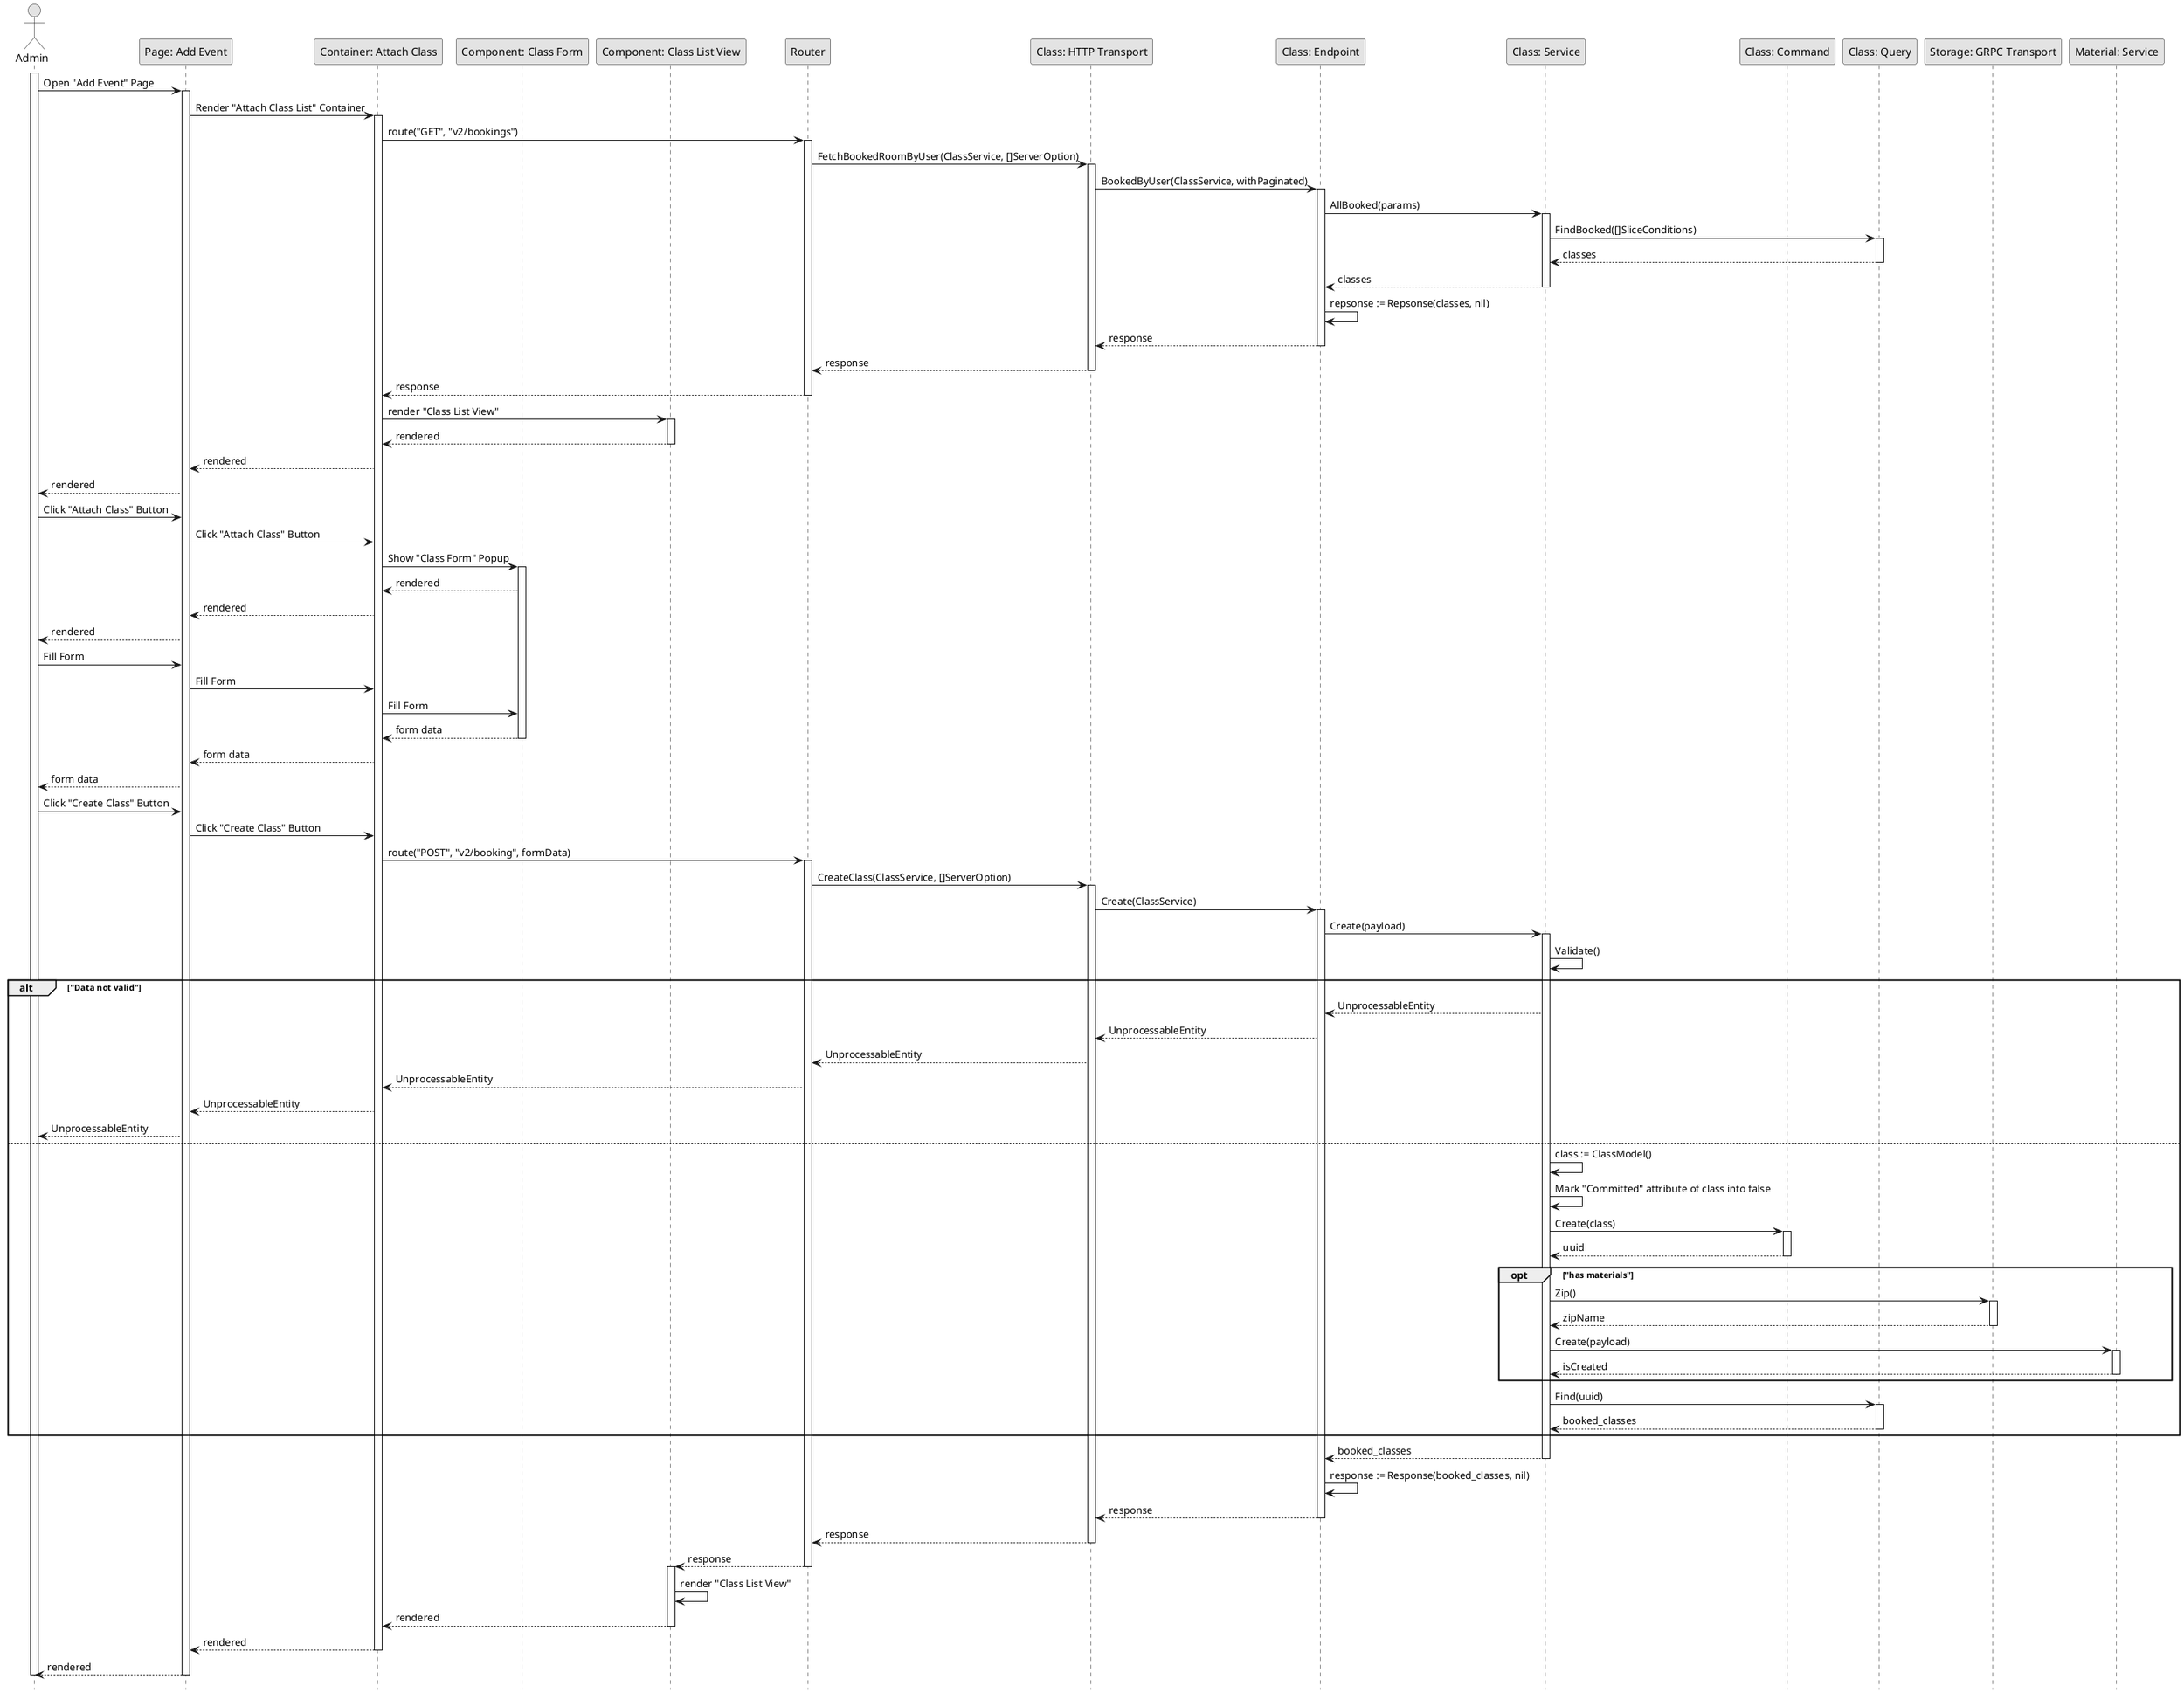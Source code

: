 @startuml BookingClass

skinparam Monochrome true
skinparam Shadowing false
hide footbox

actor Admin
participant "Page: Add Event" as AddEventPage
participant "Container: Attach Class" as AttachClassListContainer
participant "Component: Class Form" as ClassForm
participant "Component: Class List View" as ClassListView
participant "Router" as Router
participant "Class: HTTP Transport" as ClassHTTPTransport
participant "Class: Endpoint" as ClassEndpoint
participant "Class: Service" as ClassService
participant "Class: Command" as ClassCommand
participant "Class: Query" as ClassQuery
participant "Storage: GRPC Transport" as StorageGRPCTransport
participant "Material: Service" as MaterialService

activate Admin

Admin->AddEventPage: Open "Add Event" Page
activate AddEventPage
AddEventPage->AttachClassListContainer: Render "Attach Class List" Container
activate AttachClassListContainer
AttachClassListContainer->Router: route("GET", "v2/bookings")
activate Router
Router->ClassHTTPTransport: FetchBookedRoomByUser(ClassService, []ServerOption)
activate ClassHTTPTransport
ClassHTTPTransport->ClassEndpoint: BookedByUser(ClassService, withPaginated)
activate ClassEndpoint
ClassEndpoint->ClassService: AllBooked(params)

activate ClassService
ClassService->ClassQuery: FindBooked([]SliceConditions)
activate ClassQuery
ClassQuery-->ClassService: classes
deactivate ClassQuery
ClassService-->ClassEndpoint: classes
deactivate ClassService
ClassEndpoint->ClassEndpoint: repsonse := Repsonse(classes, nil)
ClassEndpoint-->ClassHTTPTransport: response
deactivate ClassEndpoint
ClassHTTPTransport-->Router: response
deactivate ClassHTTPTransport
Router-->AttachClassListContainer: response
deactivate Router
AttachClassListContainer->ClassListView: render "Class List View"
activate ClassListView
ClassListView-->AttachClassListContainer: rendered
deactivate ClassListView
AttachClassListContainer-->AddEventPage: rendered
AddEventPage-->Admin: rendered

Admin->AddEventPage: Click "Attach Class" Button
AddEventPage->AttachClassListContainer: Click "Attach Class" Button
AttachClassListContainer->ClassForm: Show "Class Form" Popup
activate ClassForm
ClassForm-->AttachClassListContainer: rendered
AttachClassListContainer-->AddEventPage: rendered
AddEventPage-->Admin: rendered

Admin->AddEventPage: Fill Form
AddEventPage->AttachClassListContainer: Fill Form
AttachClassListContainer->ClassForm: Fill Form
ClassForm-->AttachClassListContainer: form data
deactivate ClassForm
AttachClassListContainer-->AddEventPage: form data
AddEventPage-->Admin: form data

Admin->AddEventPage: Click "Create Class" Button
AddEventPage->AttachClassListContainer: Click "Create Class" Button
AttachClassListContainer->Router: route("POST", "v2/booking", formData)
activate Router
Router->ClassHTTPTransport: CreateClass(ClassService, []ServerOption)
activate ClassHTTPTransport
ClassHTTPTransport->ClassEndpoint: Create(ClassService)
activate ClassEndpoint
ClassEndpoint->ClassService: Create(payload)

activate ClassService
ClassService->ClassService: Validate()

alt "Data not valid"
    ClassService-->ClassEndpoint: UnprocessableEntity
    ClassEndpoint-->ClassHTTPTransport: UnprocessableEntity
    ClassHTTPTransport-->Router: UnprocessableEntity
    Router-->AttachClassListContainer: UnprocessableEntity
    AttachClassListContainer-->AddEventPage: UnprocessableEntity
    AddEventPage-->Admin: UnprocessableEntity
else
    ClassService->ClassService: class := ClassModel()
    ClassService->ClassService: Mark "Committed" attribute of class into false
    ClassService->ClassCommand: Create(class)
    activate ClassCommand
    ClassCommand-->ClassService: uuid
    deactivate ClassCommand

    opt "has materials"
        ClassService->StorageGRPCTransport: Zip()
        activate StorageGRPCTransport
        StorageGRPCTransport-->ClassService: zipName
        deactivate StorageGRPCTransport

        ClassService->MaterialService: Create(payload)
        activate MaterialService
        MaterialService-->ClassService: isCreated
        deactivate MaterialService
    end

    ClassService->ClassQuery: Find(uuid)
    activate ClassQuery
    ClassQuery-->ClassService: booked_classes
    deactivate ClassQuery
end

ClassService-->ClassEndpoint: booked_classes
deactivate ClassService
ClassEndpoint->ClassEndpoint: response := Response(booked_classes, nil)
ClassEndpoint-->ClassHTTPTransport: response
deactivate ClassEndpoint
ClassHTTPTransport-->Router: response
deactivate ClassHTTPTransport
Router-->ClassListView: response
deactivate Router
activate ClassListView
ClassListView->ClassListView: render "Class List View"
ClassListView-->AttachClassListContainer: rendered
deactivate ClassListView
AttachClassListContainer-->AddEventPage: rendered
deactivate AttachClassListContainer
AddEventPage-->Admin: rendered
deactivate AddEventPage

deactivate Admin

@enduml